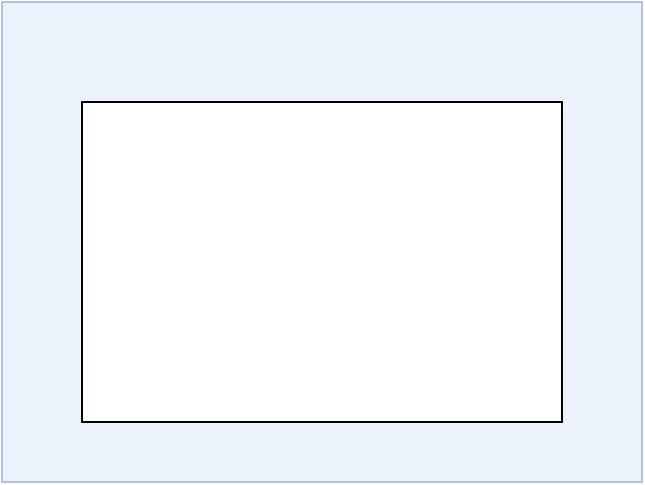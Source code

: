 <mxGraphModel dx="1098" dy="988" grid="1" gridSize="10" guides="1" tooltips="1" connect="1" arrows="1" fold="1" page="1" pageScale="1" pageWidth="827" pageHeight="1169" math="0" shadow="0">
  <root>
    <mxCell id="0" />
    <mxCell id="1" parent="0" />
    <mxCell id="Z-jfQPlA48iBZ24IY5Qg-3" value="" style="rounded=0;whiteSpace=wrap;html=1;fillColor=#DAE8FC;strokeColor=#6c8ebf;opacity=50;" parent="1" vertex="1">
      <mxGeometry x="40" y="40" width="320" height="240" as="geometry" />
    </mxCell>
    <mxCell id="Z-jfQPlA48iBZ24IY5Qg-4" value="" style="rounded=0;whiteSpace=wrap;html=1;" parent="1" vertex="1">
      <mxGeometry x="80" y="90" width="240" height="160" as="geometry" />
    </mxCell>
  </root>
</mxGraphModel>
